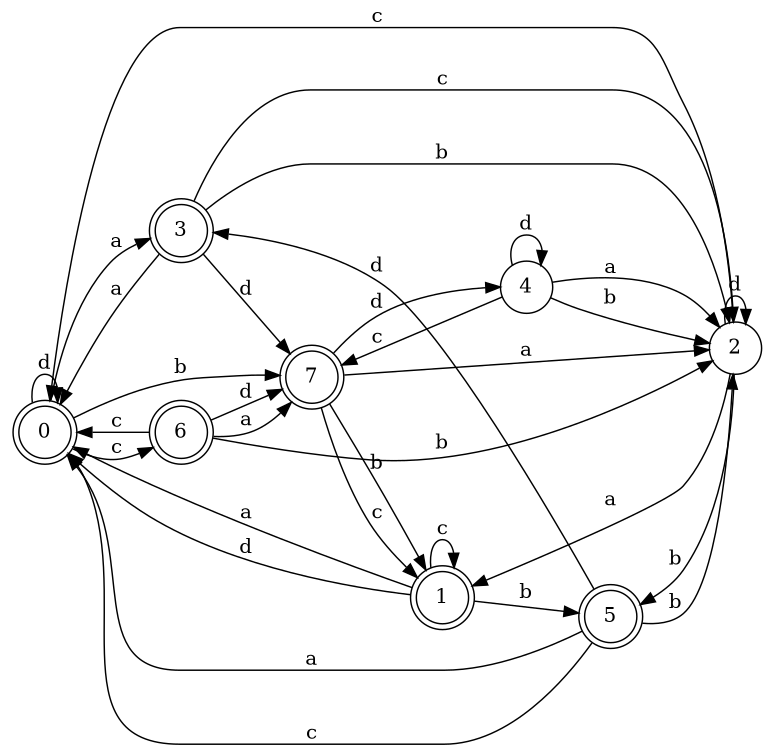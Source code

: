 digraph n7_10 {
__start0 [label="" shape="none"];

rankdir=LR;
size="8,5";

s0 [style="rounded,filled", color="black", fillcolor="white" shape="doublecircle", label="0"];
s1 [style="rounded,filled", color="black", fillcolor="white" shape="doublecircle", label="1"];
s2 [style="filled", color="black", fillcolor="white" shape="circle", label="2"];
s3 [style="rounded,filled", color="black", fillcolor="white" shape="doublecircle", label="3"];
s4 [style="filled", color="black", fillcolor="white" shape="circle", label="4"];
s5 [style="rounded,filled", color="black", fillcolor="white" shape="doublecircle", label="5"];
s6 [style="rounded,filled", color="black", fillcolor="white" shape="doublecircle", label="6"];
s7 [style="rounded,filled", color="black", fillcolor="white" shape="doublecircle", label="7"];
s0 -> s3 [label="a"];
s0 -> s7 [label="b"];
s0 -> s6 [label="c"];
s0 -> s0 [label="d"];
s1 -> s0 [label="a"];
s1 -> s5 [label="b"];
s1 -> s1 [label="c"];
s1 -> s0 [label="d"];
s2 -> s1 [label="a"];
s2 -> s5 [label="b"];
s2 -> s0 [label="c"];
s2 -> s2 [label="d"];
s3 -> s0 [label="a"];
s3 -> s2 [label="b"];
s3 -> s2 [label="c"];
s3 -> s7 [label="d"];
s4 -> s2 [label="a"];
s4 -> s2 [label="b"];
s4 -> s7 [label="c"];
s4 -> s4 [label="d"];
s5 -> s0 [label="a"];
s5 -> s2 [label="b"];
s5 -> s0 [label="c"];
s5 -> s3 [label="d"];
s6 -> s7 [label="a"];
s6 -> s2 [label="b"];
s6 -> s0 [label="c"];
s6 -> s7 [label="d"];
s7 -> s2 [label="a"];
s7 -> s1 [label="b"];
s7 -> s1 [label="c"];
s7 -> s4 [label="d"];

}
